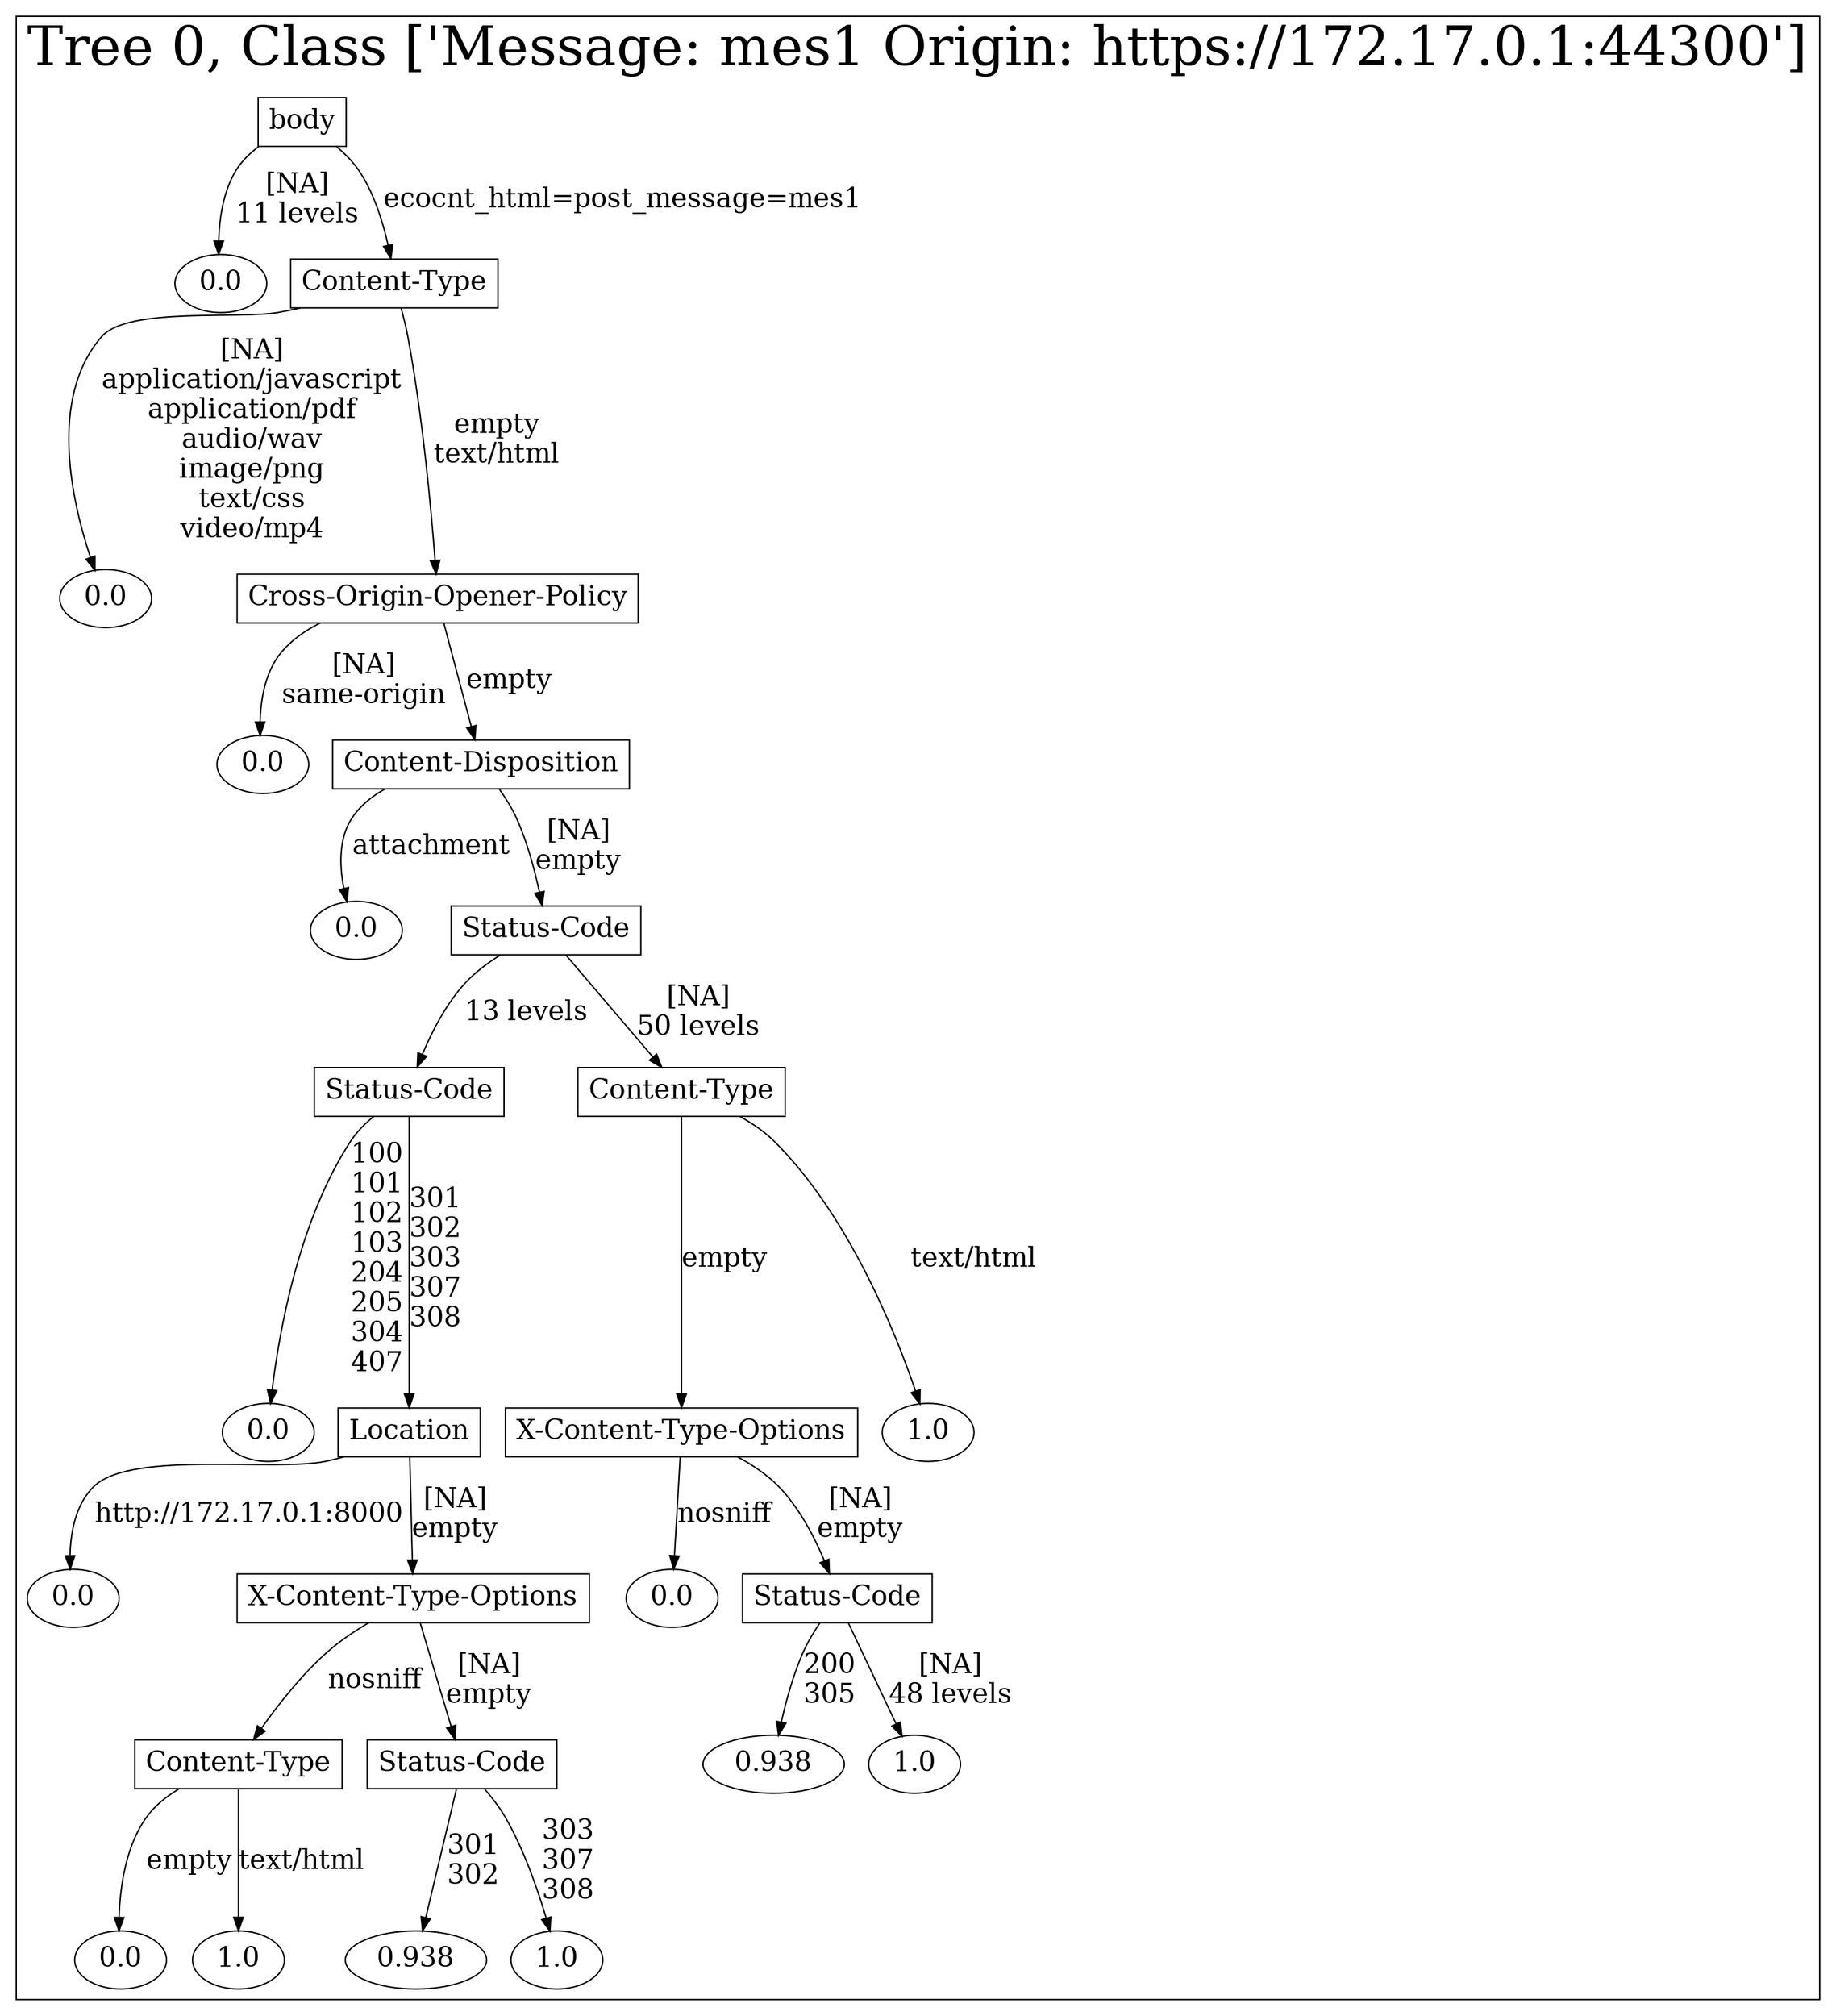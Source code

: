 /*
Generated by:
    http://https://github.com/h2oai/h2o-3/tree/master/h2o-genmodel/src/main/java/hex/genmodel/tools/PrintMojo.java
*/

/*
On a mac:

$ brew install graphviz
$ dot -Tpng file.gv -o file.png
$ open file.png
*/

digraph G {

subgraph cluster_0 {
/* Nodes */

/* Level 0 */
{
"SG_0_Node_0" [shape=box, fontsize=20, label="body"]
}

/* Level 1 */
{
"SG_0_Node_15" [fontsize=20, label="0.0"]
"SG_0_Node_1" [shape=box, fontsize=20, label="Content-Type"]
}

/* Level 2 */
{
"SG_0_Node_16" [fontsize=20, label="0.0"]
"SG_0_Node_2" [shape=box, fontsize=20, label="Cross-Origin-Opener-Policy"]
}

/* Level 3 */
{
"SG_0_Node_17" [fontsize=20, label="0.0"]
"SG_0_Node_3" [shape=box, fontsize=20, label="Content-Disposition"]
}

/* Level 4 */
{
"SG_0_Node_18" [fontsize=20, label="0.0"]
"SG_0_Node_4" [shape=box, fontsize=20, label="Status-Code"]
}

/* Level 5 */
{
"SG_0_Node_5" [shape=box, fontsize=20, label="Status-Code"]
"SG_0_Node_6" [shape=box, fontsize=20, label="Content-Type"]
}

/* Level 6 */
{
"SG_0_Node_19" [fontsize=20, label="0.0"]
"SG_0_Node_7" [shape=box, fontsize=20, label="Location"]
"SG_0_Node_8" [shape=box, fontsize=20, label="X-Content-Type-Options"]
"SG_0_Node_20" [fontsize=20, label="1.0"]
}

/* Level 7 */
{
"SG_0_Node_21" [fontsize=20, label="0.0"]
"SG_0_Node_9" [shape=box, fontsize=20, label="X-Content-Type-Options"]
"SG_0_Node_22" [fontsize=20, label="0.0"]
"SG_0_Node_10" [shape=box, fontsize=20, label="Status-Code"]
}

/* Level 8 */
{
"SG_0_Node_11" [shape=box, fontsize=20, label="Content-Type"]
"SG_0_Node_12" [shape=box, fontsize=20, label="Status-Code"]
"SG_0_Node_23" [fontsize=20, label="0.938"]
"SG_0_Node_24" [fontsize=20, label="1.0"]
}

/* Level 9 */
{
"SG_0_Node_25" [fontsize=20, label="0.0"]
"SG_0_Node_26" [fontsize=20, label="1.0"]
"SG_0_Node_27" [fontsize=20, label="0.938"]
"SG_0_Node_28" [fontsize=20, label="1.0"]
}

/* Edges */
"SG_0_Node_0" -> "SG_0_Node_15" [fontsize=20, label="[NA]
11 levels
"]
"SG_0_Node_0" -> "SG_0_Node_1" [fontsize=20, label="ecocnt_html=post_message=mes1
"]
"SG_0_Node_1" -> "SG_0_Node_16" [fontsize=20, label="[NA]
application/javascript
application/pdf
audio/wav
image/png
text/css
video/mp4
"]
"SG_0_Node_1" -> "SG_0_Node_2" [fontsize=20, label="empty
text/html
"]
"SG_0_Node_2" -> "SG_0_Node_17" [fontsize=20, label="[NA]
same-origin
"]
"SG_0_Node_2" -> "SG_0_Node_3" [fontsize=20, label="empty
"]
"SG_0_Node_3" -> "SG_0_Node_18" [fontsize=20, label="attachment
"]
"SG_0_Node_3" -> "SG_0_Node_4" [fontsize=20, label="[NA]
empty
"]
"SG_0_Node_4" -> "SG_0_Node_5" [fontsize=20, label="13 levels
"]
"SG_0_Node_4" -> "SG_0_Node_6" [fontsize=20, label="[NA]
50 levels
"]
"SG_0_Node_6" -> "SG_0_Node_8" [fontsize=20, label="empty
"]
"SG_0_Node_6" -> "SG_0_Node_20" [fontsize=20, label="text/html
"]
"SG_0_Node_8" -> "SG_0_Node_22" [fontsize=20, label="nosniff
"]
"SG_0_Node_8" -> "SG_0_Node_10" [fontsize=20, label="[NA]
empty
"]
"SG_0_Node_10" -> "SG_0_Node_23" [fontsize=20, label="200
305
"]
"SG_0_Node_10" -> "SG_0_Node_24" [fontsize=20, label="[NA]
48 levels
"]
"SG_0_Node_5" -> "SG_0_Node_19" [fontsize=20, label="100
101
102
103
204
205
304
407
"]
"SG_0_Node_5" -> "SG_0_Node_7" [fontsize=20, label="301
302
303
307
308
"]
"SG_0_Node_7" -> "SG_0_Node_21" [fontsize=20, label="http://172.17.0.1:8000
"]
"SG_0_Node_7" -> "SG_0_Node_9" [fontsize=20, label="[NA]
empty
"]
"SG_0_Node_9" -> "SG_0_Node_11" [fontsize=20, label="nosniff
"]
"SG_0_Node_9" -> "SG_0_Node_12" [fontsize=20, label="[NA]
empty
"]
"SG_0_Node_12" -> "SG_0_Node_27" [fontsize=20, label="301
302
"]
"SG_0_Node_12" -> "SG_0_Node_28" [fontsize=20, label="303
307
308
"]
"SG_0_Node_11" -> "SG_0_Node_25" [fontsize=20, label="empty
"]
"SG_0_Node_11" -> "SG_0_Node_26" [fontsize=20, label="text/html
"]

fontsize=40
label="Tree 0, Class ['Message: mes1 Origin: https://172.17.0.1:44300']"
}

}

